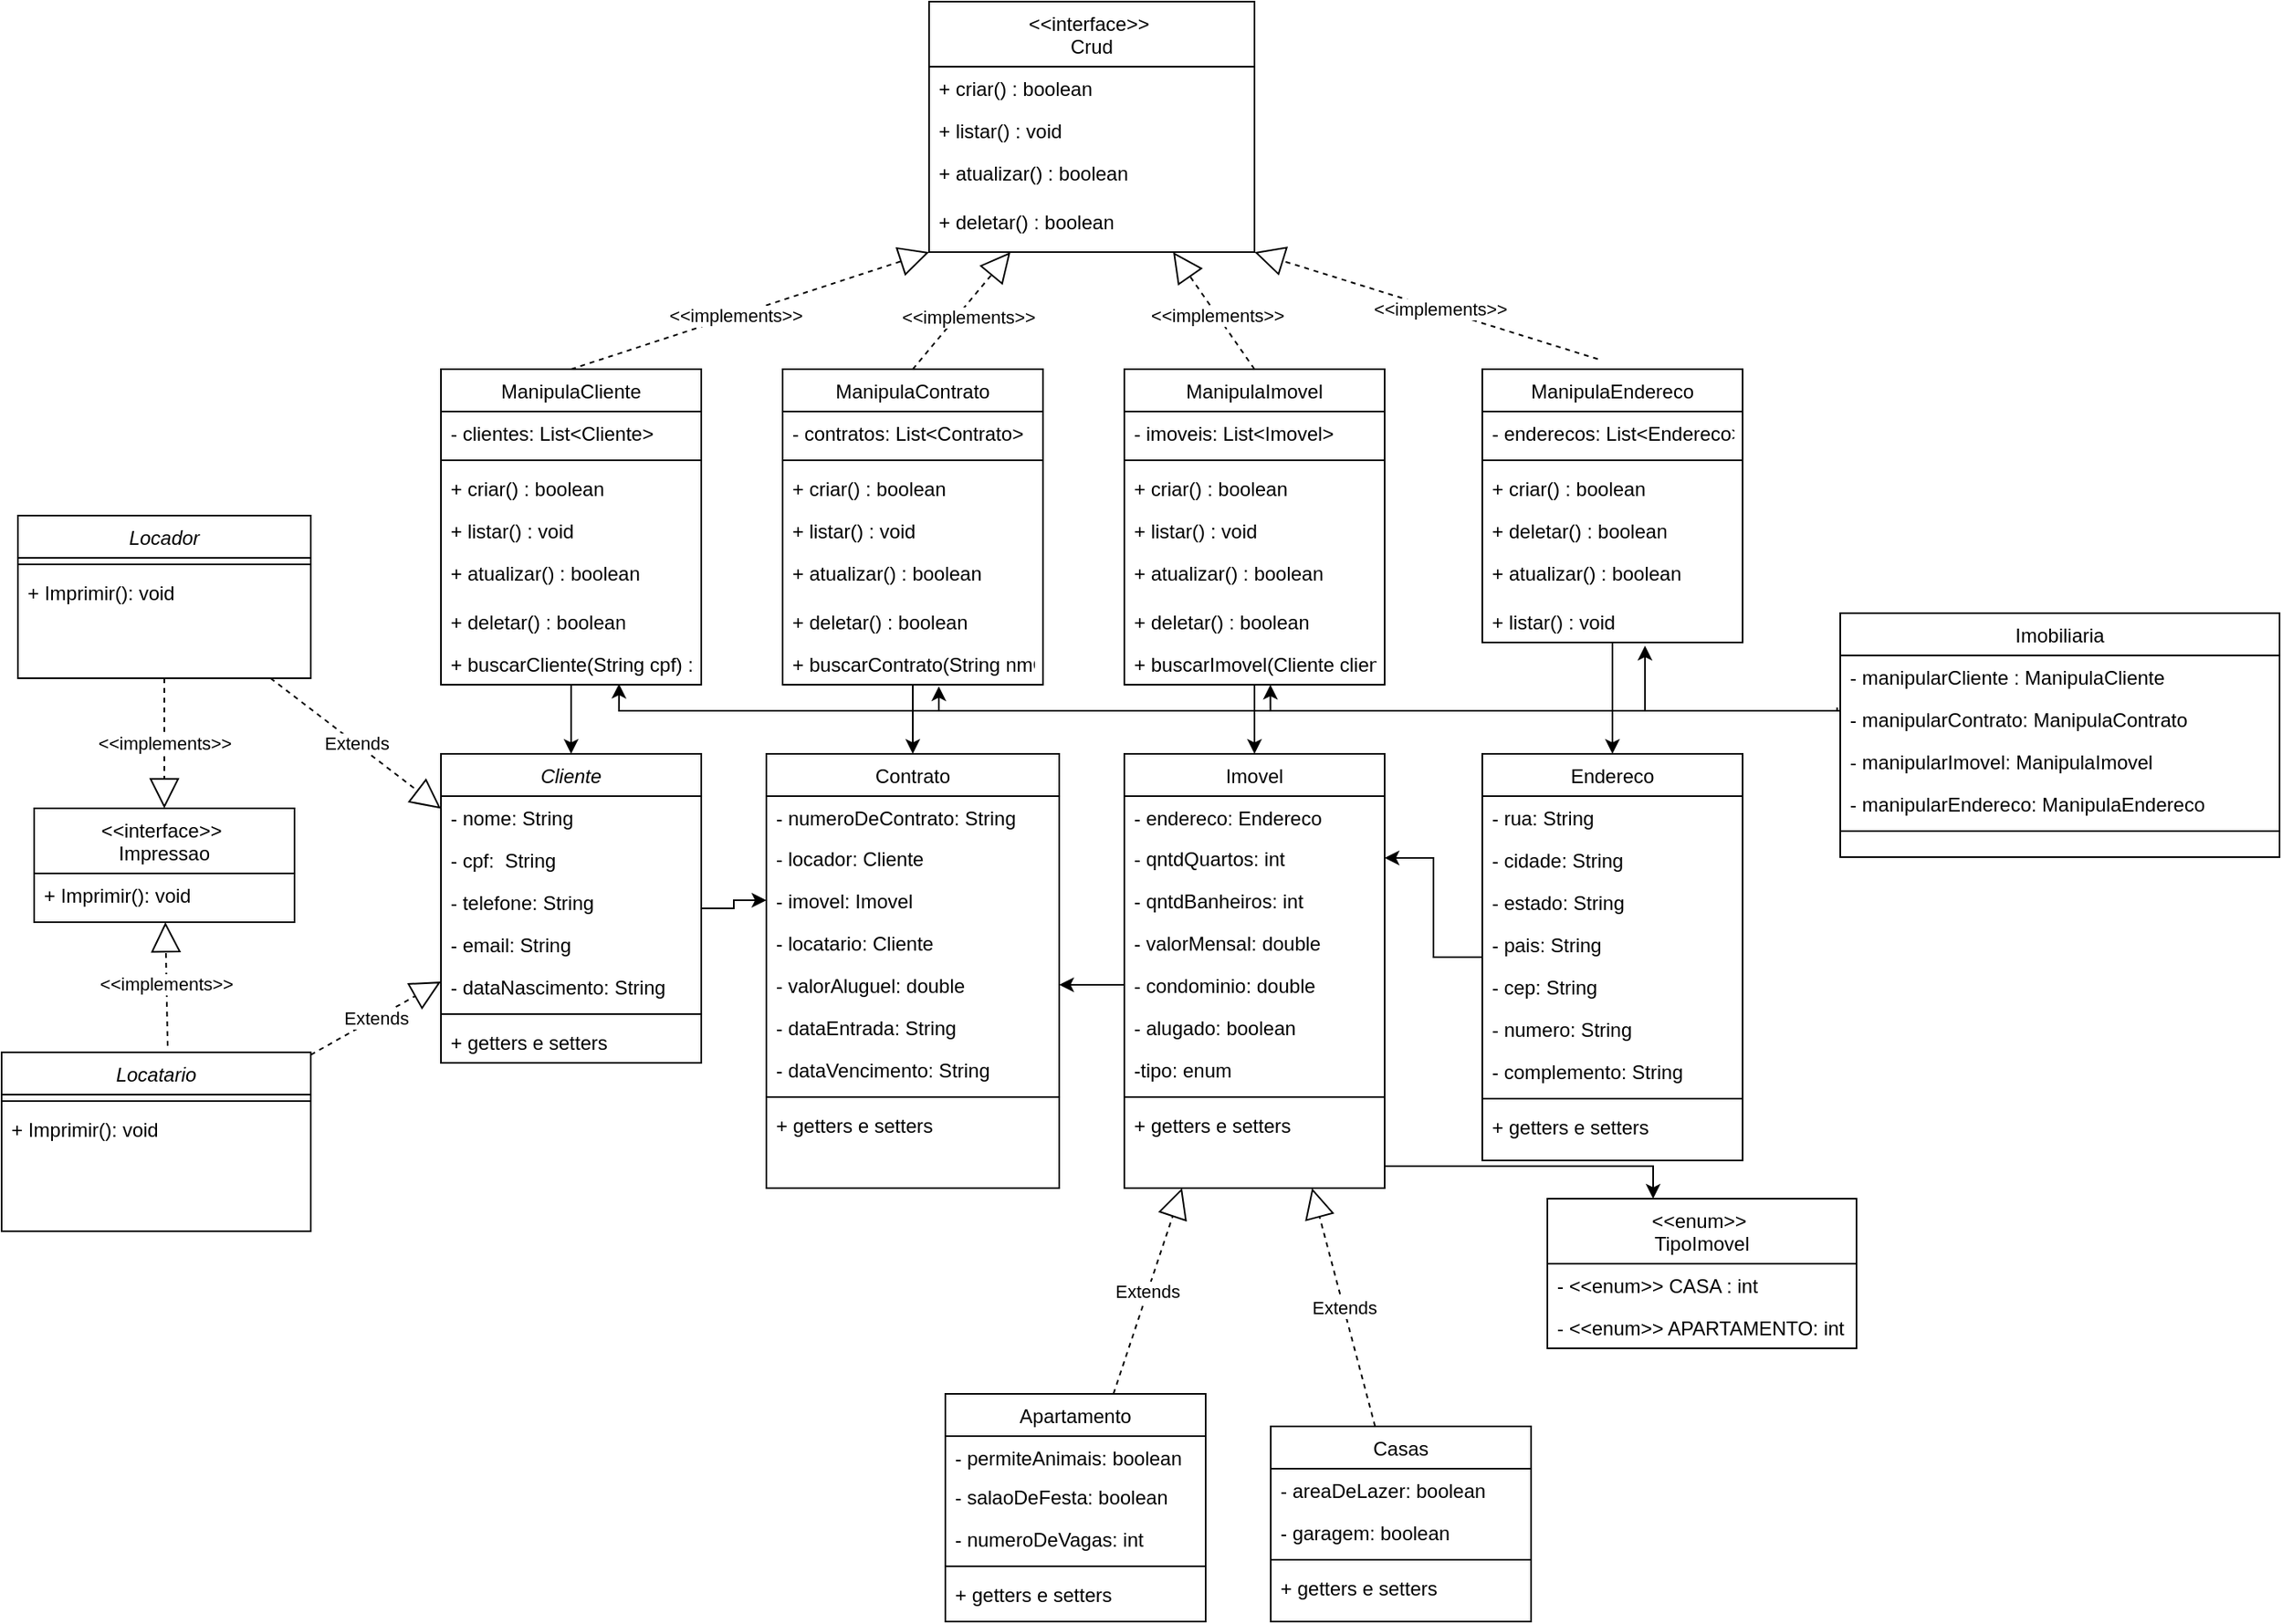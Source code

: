 <mxfile version="20.4.0" type="device"><diagram id="C5RBs43oDa-KdzZeNtuy" name="Page-1"><mxGraphModel dx="503" dy="241" grid="1" gridSize="10" guides="1" tooltips="1" connect="1" arrows="1" fold="1" page="1" pageScale="1" pageWidth="2339" pageHeight="3300" math="0" shadow="0"><root><mxCell id="WIyWlLk6GJQsqaUBKTNV-0"/><mxCell id="WIyWlLk6GJQsqaUBKTNV-1" parent="WIyWlLk6GJQsqaUBKTNV-0"/><mxCell id="Y-oiCU4uwzRqr2fl1mQg-39" style="edgeStyle=orthogonalEdgeStyle;rounded=0;orthogonalLoop=1;jettySize=auto;html=1;entryX=0;entryY=0.5;entryDx=0;entryDy=0;" edge="1" parent="WIyWlLk6GJQsqaUBKTNV-1" source="zkfFHV4jXpPFQw0GAbJ--0" target="2DvMz8uYJHtaM2HcdKib-113"><mxGeometry relative="1" as="geometry"/></mxCell><mxCell id="zkfFHV4jXpPFQw0GAbJ--0" value="Cliente" style="swimlane;fontStyle=2;align=center;verticalAlign=top;childLayout=stackLayout;horizontal=1;startSize=26;horizontalStack=0;resizeParent=1;resizeLast=0;collapsible=1;marginBottom=0;rounded=0;shadow=0;strokeWidth=1;" parent="WIyWlLk6GJQsqaUBKTNV-1" vertex="1"><mxGeometry x="760" y="656.5" width="160" height="190" as="geometry"><mxRectangle x="230" y="140" width="160" height="26" as="alternateBounds"/></mxGeometry></mxCell><mxCell id="zkfFHV4jXpPFQw0GAbJ--3" value="- nome: String" style="text;align=left;verticalAlign=top;spacingLeft=4;spacingRight=4;overflow=hidden;rotatable=0;points=[[0,0.5],[1,0.5]];portConstraint=eastwest;rounded=0;shadow=0;html=0;" parent="zkfFHV4jXpPFQw0GAbJ--0" vertex="1"><mxGeometry y="26" width="160" height="26" as="geometry"/></mxCell><mxCell id="2DvMz8uYJHtaM2HcdKib-11" value="- cpf:  String" style="text;align=left;verticalAlign=top;spacingLeft=4;spacingRight=4;overflow=hidden;rotatable=0;points=[[0,0.5],[1,0.5]];portConstraint=eastwest;rounded=0;shadow=0;html=0;" parent="zkfFHV4jXpPFQw0GAbJ--0" vertex="1"><mxGeometry y="52" width="160" height="26" as="geometry"/></mxCell><mxCell id="2DvMz8uYJHtaM2HcdKib-13" value="- telefone: String" style="text;align=left;verticalAlign=top;spacingLeft=4;spacingRight=4;overflow=hidden;rotatable=0;points=[[0,0.5],[1,0.5]];portConstraint=eastwest;rounded=0;shadow=0;html=0;" parent="zkfFHV4jXpPFQw0GAbJ--0" vertex="1"><mxGeometry y="78" width="160" height="26" as="geometry"/></mxCell><mxCell id="2DvMz8uYJHtaM2HcdKib-14" value="- email: String" style="text;align=left;verticalAlign=top;spacingLeft=4;spacingRight=4;overflow=hidden;rotatable=0;points=[[0,0.5],[1,0.5]];portConstraint=eastwest;rounded=0;shadow=0;html=0;" parent="zkfFHV4jXpPFQw0GAbJ--0" vertex="1"><mxGeometry y="104" width="160" height="26" as="geometry"/></mxCell><mxCell id="2DvMz8uYJHtaM2HcdKib-15" value="- dataNascimento: String" style="text;align=left;verticalAlign=top;spacingLeft=4;spacingRight=4;overflow=hidden;rotatable=0;points=[[0,0.5],[1,0.5]];portConstraint=eastwest;rounded=0;shadow=0;html=0;" parent="zkfFHV4jXpPFQw0GAbJ--0" vertex="1"><mxGeometry y="130" width="160" height="26" as="geometry"/></mxCell><mxCell id="zkfFHV4jXpPFQw0GAbJ--4" value="" style="line;html=1;strokeWidth=1;align=left;verticalAlign=middle;spacingTop=-1;spacingLeft=3;spacingRight=3;rotatable=0;labelPosition=right;points=[];portConstraint=eastwest;" parent="zkfFHV4jXpPFQw0GAbJ--0" vertex="1"><mxGeometry y="156" width="160" height="8" as="geometry"/></mxCell><mxCell id="Y-oiCU4uwzRqr2fl1mQg-67" value="+ getters e setters" style="text;align=left;verticalAlign=top;spacingLeft=4;spacingRight=4;overflow=hidden;rotatable=0;points=[[0,0.5],[1,0.5]];portConstraint=eastwest;" vertex="1" parent="zkfFHV4jXpPFQw0GAbJ--0"><mxGeometry y="164" width="160" height="26" as="geometry"/></mxCell><mxCell id="Y-oiCU4uwzRqr2fl1mQg-40" style="edgeStyle=orthogonalEdgeStyle;rounded=0;orthogonalLoop=1;jettySize=auto;html=1;entryX=1;entryY=0.5;entryDx=0;entryDy=0;" edge="1" parent="WIyWlLk6GJQsqaUBKTNV-1" source="zkfFHV4jXpPFQw0GAbJ--17" target="2DvMz8uYJHtaM2HcdKib-86"><mxGeometry relative="1" as="geometry"/></mxCell><mxCell id="zkfFHV4jXpPFQw0GAbJ--17" value="Endereco" style="swimlane;fontStyle=0;align=center;verticalAlign=top;childLayout=stackLayout;horizontal=1;startSize=26;horizontalStack=0;resizeParent=1;resizeLast=0;collapsible=1;marginBottom=0;rounded=0;shadow=0;strokeWidth=1;" parent="WIyWlLk6GJQsqaUBKTNV-1" vertex="1"><mxGeometry x="1400" y="656.5" width="160" height="250" as="geometry"><mxRectangle x="550" y="140" width="160" height="26" as="alternateBounds"/></mxGeometry></mxCell><mxCell id="zkfFHV4jXpPFQw0GAbJ--18" value="- rua: String" style="text;align=left;verticalAlign=top;spacingLeft=4;spacingRight=4;overflow=hidden;rotatable=0;points=[[0,0.5],[1,0.5]];portConstraint=eastwest;" parent="zkfFHV4jXpPFQw0GAbJ--17" vertex="1"><mxGeometry y="26" width="160" height="26" as="geometry"/></mxCell><mxCell id="zkfFHV4jXpPFQw0GAbJ--20" value="- cidade: String" style="text;align=left;verticalAlign=top;spacingLeft=4;spacingRight=4;overflow=hidden;rotatable=0;points=[[0,0.5],[1,0.5]];portConstraint=eastwest;rounded=0;shadow=0;html=0;" parent="zkfFHV4jXpPFQw0GAbJ--17" vertex="1"><mxGeometry y="52" width="160" height="26" as="geometry"/></mxCell><mxCell id="zkfFHV4jXpPFQw0GAbJ--21" value="- estado: String" style="text;align=left;verticalAlign=top;spacingLeft=4;spacingRight=4;overflow=hidden;rotatable=0;points=[[0,0.5],[1,0.5]];portConstraint=eastwest;rounded=0;shadow=0;html=0;" parent="zkfFHV4jXpPFQw0GAbJ--17" vertex="1"><mxGeometry y="78" width="160" height="26" as="geometry"/></mxCell><mxCell id="zkfFHV4jXpPFQw0GAbJ--22" value="- pais: String&#10;" style="text;align=left;verticalAlign=top;spacingLeft=4;spacingRight=4;overflow=hidden;rotatable=0;points=[[0,0.5],[1,0.5]];portConstraint=eastwest;rounded=0;shadow=0;html=0;" parent="zkfFHV4jXpPFQw0GAbJ--17" vertex="1"><mxGeometry y="104" width="160" height="26" as="geometry"/></mxCell><mxCell id="2DvMz8uYJHtaM2HcdKib-8" value="- cep: String&#10;" style="text;align=left;verticalAlign=top;spacingLeft=4;spacingRight=4;overflow=hidden;rotatable=0;points=[[0,0.5],[1,0.5]];portConstraint=eastwest;rounded=0;shadow=0;html=0;" parent="zkfFHV4jXpPFQw0GAbJ--17" vertex="1"><mxGeometry y="130" width="160" height="26" as="geometry"/></mxCell><mxCell id="2DvMz8uYJHtaM2HcdKib-9" value="- numero: String" style="text;align=left;verticalAlign=top;spacingLeft=4;spacingRight=4;overflow=hidden;rotatable=0;points=[[0,0.5],[1,0.5]];portConstraint=eastwest;rounded=0;shadow=0;html=0;" parent="zkfFHV4jXpPFQw0GAbJ--17" vertex="1"><mxGeometry y="156" width="160" height="26" as="geometry"/></mxCell><mxCell id="2DvMz8uYJHtaM2HcdKib-10" value="- complemento: String" style="text;align=left;verticalAlign=top;spacingLeft=4;spacingRight=4;overflow=hidden;rotatable=0;points=[[0,0.5],[1,0.5]];portConstraint=eastwest;rounded=0;shadow=0;html=0;" parent="zkfFHV4jXpPFQw0GAbJ--17" vertex="1"><mxGeometry y="182" width="160" height="26" as="geometry"/></mxCell><mxCell id="zkfFHV4jXpPFQw0GAbJ--23" value="" style="line;html=1;strokeWidth=1;align=left;verticalAlign=middle;spacingTop=-1;spacingLeft=3;spacingRight=3;rotatable=0;labelPosition=right;points=[];portConstraint=eastwest;" parent="zkfFHV4jXpPFQw0GAbJ--17" vertex="1"><mxGeometry y="208" width="160" height="8" as="geometry"/></mxCell><mxCell id="Y-oiCU4uwzRqr2fl1mQg-70" value="+ getters e setters" style="text;align=left;verticalAlign=top;spacingLeft=4;spacingRight=4;overflow=hidden;rotatable=0;points=[[0,0.5],[1,0.5]];portConstraint=eastwest;" vertex="1" parent="zkfFHV4jXpPFQw0GAbJ--17"><mxGeometry y="216" width="160" height="26" as="geometry"/></mxCell><mxCell id="2DvMz8uYJHtaM2HcdKib-17" value="Locador" style="swimlane;fontStyle=2;align=center;verticalAlign=top;childLayout=stackLayout;horizontal=1;startSize=26;horizontalStack=0;resizeParent=1;resizeLast=0;collapsible=1;marginBottom=0;rounded=0;shadow=0;strokeWidth=1;" parent="WIyWlLk6GJQsqaUBKTNV-1" vertex="1"><mxGeometry x="500" y="510" width="180" height="100" as="geometry"><mxRectangle x="230" y="140" width="160" height="26" as="alternateBounds"/></mxGeometry></mxCell><mxCell id="2DvMz8uYJHtaM2HcdKib-23" value="" style="line;html=1;strokeWidth=1;align=left;verticalAlign=middle;spacingTop=-1;spacingLeft=3;spacingRight=3;rotatable=0;labelPosition=right;points=[];portConstraint=eastwest;" parent="2DvMz8uYJHtaM2HcdKib-17" vertex="1"><mxGeometry y="26" width="180" height="8" as="geometry"/></mxCell><mxCell id="Y-oiCU4uwzRqr2fl1mQg-47" value="+ Imprimir(): void" style="text;align=left;verticalAlign=top;spacingLeft=4;spacingRight=4;overflow=hidden;rotatable=0;points=[[0,0.5],[1,0.5]];portConstraint=eastwest;" vertex="1" parent="2DvMz8uYJHtaM2HcdKib-17"><mxGeometry y="34" width="180" height="26" as="geometry"/></mxCell><mxCell id="2DvMz8uYJHtaM2HcdKib-27" value="Locatario" style="swimlane;fontStyle=2;align=center;verticalAlign=top;childLayout=stackLayout;horizontal=1;startSize=26;horizontalStack=0;resizeParent=1;resizeLast=0;collapsible=1;marginBottom=0;rounded=0;shadow=0;strokeWidth=1;" parent="WIyWlLk6GJQsqaUBKTNV-1" vertex="1"><mxGeometry x="490" y="840" width="190" height="110" as="geometry"><mxRectangle x="230" y="140" width="160" height="26" as="alternateBounds"/></mxGeometry></mxCell><mxCell id="2DvMz8uYJHtaM2HcdKib-30" value="" style="line;html=1;strokeWidth=1;align=left;verticalAlign=middle;spacingTop=-1;spacingLeft=3;spacingRight=3;rotatable=0;labelPosition=right;points=[];portConstraint=eastwest;" parent="2DvMz8uYJHtaM2HcdKib-27" vertex="1"><mxGeometry y="26" width="190" height="8" as="geometry"/></mxCell><mxCell id="Y-oiCU4uwzRqr2fl1mQg-46" value="+ Imprimir(): void" style="text;align=left;verticalAlign=top;spacingLeft=4;spacingRight=4;overflow=hidden;rotatable=0;points=[[0,0.5],[1,0.5]];portConstraint=eastwest;" vertex="1" parent="2DvMz8uYJHtaM2HcdKib-27"><mxGeometry y="34" width="190" height="26" as="geometry"/></mxCell><mxCell id="2DvMz8uYJHtaM2HcdKib-42" value="Extends" style="endArrow=block;endSize=16;endFill=0;html=1;rounded=0;dashed=1;" parent="WIyWlLk6GJQsqaUBKTNV-1" source="2DvMz8uYJHtaM2HcdKib-17" target="zkfFHV4jXpPFQw0GAbJ--0" edge="1"><mxGeometry width="160" relative="1" as="geometry"><mxPoint x="880" y="640" as="sourcePoint"/><mxPoint x="1040" y="640" as="targetPoint"/></mxGeometry></mxCell><mxCell id="2DvMz8uYJHtaM2HcdKib-44" value="Extends" style="endArrow=block;endSize=16;endFill=0;html=1;rounded=0;dashed=1;" parent="WIyWlLk6GJQsqaUBKTNV-1" source="2DvMz8uYJHtaM2HcdKib-27" target="zkfFHV4jXpPFQw0GAbJ--0" edge="1"><mxGeometry width="160" relative="1" as="geometry"><mxPoint x="920" y="688.333" as="sourcePoint"/><mxPoint x="1110" y="664.877" as="targetPoint"/></mxGeometry></mxCell><mxCell id="2DvMz8uYJHtaM2HcdKib-64" value="Apartamento" style="swimlane;fontStyle=0;align=center;verticalAlign=top;childLayout=stackLayout;horizontal=1;startSize=26;horizontalStack=0;resizeParent=1;resizeLast=0;collapsible=1;marginBottom=0;rounded=0;shadow=0;strokeWidth=1;" parent="WIyWlLk6GJQsqaUBKTNV-1" vertex="1"><mxGeometry x="1070" y="1050" width="160" height="140" as="geometry"><mxRectangle x="550" y="140" width="160" height="26" as="alternateBounds"/></mxGeometry></mxCell><mxCell id="2DvMz8uYJHtaM2HcdKib-65" value="- permiteAnimais: boolean" style="text;align=left;verticalAlign=top;spacingLeft=4;spacingRight=4;overflow=hidden;rotatable=0;points=[[0,0.5],[1,0.5]];portConstraint=eastwest;" parent="2DvMz8uYJHtaM2HcdKib-64" vertex="1"><mxGeometry y="26" width="160" height="24" as="geometry"/></mxCell><mxCell id="2DvMz8uYJHtaM2HcdKib-66" value="- salaoDeFesta: boolean" style="text;align=left;verticalAlign=top;spacingLeft=4;spacingRight=4;overflow=hidden;rotatable=0;points=[[0,0.5],[1,0.5]];portConstraint=eastwest;rounded=0;shadow=0;html=0;" parent="2DvMz8uYJHtaM2HcdKib-64" vertex="1"><mxGeometry y="50" width="160" height="26" as="geometry"/></mxCell><mxCell id="2DvMz8uYJHtaM2HcdKib-67" value="- numeroDeVagas: int" style="text;align=left;verticalAlign=top;spacingLeft=4;spacingRight=4;overflow=hidden;rotatable=0;points=[[0,0.5],[1,0.5]];portConstraint=eastwest;rounded=0;shadow=0;html=0;" parent="2DvMz8uYJHtaM2HcdKib-64" vertex="1"><mxGeometry y="76" width="160" height="26" as="geometry"/></mxCell><mxCell id="2DvMz8uYJHtaM2HcdKib-72" value="" style="line;html=1;strokeWidth=1;align=left;verticalAlign=middle;spacingTop=-1;spacingLeft=3;spacingRight=3;rotatable=0;labelPosition=right;points=[];portConstraint=eastwest;" parent="2DvMz8uYJHtaM2HcdKib-64" vertex="1"><mxGeometry y="102" width="160" height="8" as="geometry"/></mxCell><mxCell id="Y-oiCU4uwzRqr2fl1mQg-71" value="+ getters e setters" style="text;align=left;verticalAlign=top;spacingLeft=4;spacingRight=4;overflow=hidden;rotatable=0;points=[[0,0.5],[1,0.5]];portConstraint=eastwest;" vertex="1" parent="2DvMz8uYJHtaM2HcdKib-64"><mxGeometry y="110" width="160" height="26" as="geometry"/></mxCell><mxCell id="2DvMz8uYJHtaM2HcdKib-77" value="Casas" style="swimlane;fontStyle=0;align=center;verticalAlign=top;childLayout=stackLayout;horizontal=1;startSize=26;horizontalStack=0;resizeParent=1;resizeLast=0;collapsible=1;marginBottom=0;rounded=0;shadow=0;strokeWidth=1;" parent="WIyWlLk6GJQsqaUBKTNV-1" vertex="1"><mxGeometry x="1270" y="1070" width="160" height="120" as="geometry"><mxRectangle x="550" y="140" width="160" height="26" as="alternateBounds"/></mxGeometry></mxCell><mxCell id="2DvMz8uYJHtaM2HcdKib-79" value="- areaDeLazer: boolean" style="text;align=left;verticalAlign=top;spacingLeft=4;spacingRight=4;overflow=hidden;rotatable=0;points=[[0,0.5],[1,0.5]];portConstraint=eastwest;rounded=0;shadow=0;html=0;" parent="2DvMz8uYJHtaM2HcdKib-77" vertex="1"><mxGeometry y="26" width="160" height="26" as="geometry"/></mxCell><mxCell id="2DvMz8uYJHtaM2HcdKib-80" value="- garagem: boolean" style="text;align=left;verticalAlign=top;spacingLeft=4;spacingRight=4;overflow=hidden;rotatable=0;points=[[0,0.5],[1,0.5]];portConstraint=eastwest;rounded=0;shadow=0;html=0;" parent="2DvMz8uYJHtaM2HcdKib-77" vertex="1"><mxGeometry y="52" width="160" height="26" as="geometry"/></mxCell><mxCell id="2DvMz8uYJHtaM2HcdKib-81" value="" style="line;html=1;strokeWidth=1;align=left;verticalAlign=middle;spacingTop=-1;spacingLeft=3;spacingRight=3;rotatable=0;labelPosition=right;points=[];portConstraint=eastwest;" parent="2DvMz8uYJHtaM2HcdKib-77" vertex="1"><mxGeometry y="78" width="160" height="8" as="geometry"/></mxCell><mxCell id="Y-oiCU4uwzRqr2fl1mQg-72" value="+ getters e setters" style="text;align=left;verticalAlign=top;spacingLeft=4;spacingRight=4;overflow=hidden;rotatable=0;points=[[0,0.5],[1,0.5]];portConstraint=eastwest;" vertex="1" parent="2DvMz8uYJHtaM2HcdKib-77"><mxGeometry y="86" width="160" height="26" as="geometry"/></mxCell><mxCell id="Y-oiCU4uwzRqr2fl1mQg-41" style="edgeStyle=orthogonalEdgeStyle;rounded=0;orthogonalLoop=1;jettySize=auto;html=1;" edge="1" parent="WIyWlLk6GJQsqaUBKTNV-1" source="2DvMz8uYJHtaM2HcdKib-85" target="Y-oiCU4uwzRqr2fl1mQg-25"><mxGeometry relative="1" as="geometry"><Array as="points"><mxPoint x="1505" y="910"/></Array></mxGeometry></mxCell><mxCell id="2DvMz8uYJHtaM2HcdKib-85" value="Imovel" style="swimlane;fontStyle=0;align=center;verticalAlign=top;childLayout=stackLayout;horizontal=1;startSize=26;horizontalStack=0;resizeParent=1;resizeLast=0;collapsible=1;marginBottom=0;rounded=0;shadow=0;strokeWidth=1;" parent="WIyWlLk6GJQsqaUBKTNV-1" vertex="1"><mxGeometry x="1180" y="656.5" width="160" height="267" as="geometry"><mxRectangle x="550" y="140" width="160" height="26" as="alternateBounds"/></mxGeometry></mxCell><mxCell id="2DvMz8uYJHtaM2HcdKib-100" value="- endereco: Endereco" style="text;align=left;verticalAlign=top;spacingLeft=4;spacingRight=4;overflow=hidden;rotatable=0;points=[[0,0.5],[1,0.5]];portConstraint=eastwest;rounded=0;shadow=0;html=0;" parent="2DvMz8uYJHtaM2HcdKib-85" vertex="1"><mxGeometry y="26" width="160" height="25" as="geometry"/></mxCell><mxCell id="2DvMz8uYJHtaM2HcdKib-86" value="- qntdQuartos: int" style="text;align=left;verticalAlign=top;spacingLeft=4;spacingRight=4;overflow=hidden;rotatable=0;points=[[0,0.5],[1,0.5]];portConstraint=eastwest;rounded=0;shadow=0;html=0;" parent="2DvMz8uYJHtaM2HcdKib-85" vertex="1"><mxGeometry y="51" width="160" height="26" as="geometry"/></mxCell><mxCell id="2DvMz8uYJHtaM2HcdKib-87" value="- qntdBanheiros: int" style="text;align=left;verticalAlign=top;spacingLeft=4;spacingRight=4;overflow=hidden;rotatable=0;points=[[0,0.5],[1,0.5]];portConstraint=eastwest;rounded=0;shadow=0;html=0;" parent="2DvMz8uYJHtaM2HcdKib-85" vertex="1"><mxGeometry y="77" width="160" height="26" as="geometry"/></mxCell><mxCell id="2DvMz8uYJHtaM2HcdKib-93" value="- valorMensal: double" style="text;align=left;verticalAlign=top;spacingLeft=4;spacingRight=4;overflow=hidden;rotatable=0;points=[[0,0.5],[1,0.5]];portConstraint=eastwest;rounded=0;shadow=0;html=0;" parent="2DvMz8uYJHtaM2HcdKib-85" vertex="1"><mxGeometry y="103" width="160" height="26" as="geometry"/></mxCell><mxCell id="2DvMz8uYJHtaM2HcdKib-97" value="- condominio: double" style="text;align=left;verticalAlign=top;spacingLeft=4;spacingRight=4;overflow=hidden;rotatable=0;points=[[0,0.5],[1,0.5]];portConstraint=eastwest;rounded=0;shadow=0;html=0;" parent="2DvMz8uYJHtaM2HcdKib-85" vertex="1"><mxGeometry y="129" width="160" height="26" as="geometry"/></mxCell><mxCell id="2DvMz8uYJHtaM2HcdKib-98" value="- alugado: boolean" style="text;align=left;verticalAlign=top;spacingLeft=4;spacingRight=4;overflow=hidden;rotatable=0;points=[[0,0.5],[1,0.5]];portConstraint=eastwest;rounded=0;shadow=0;html=0;" parent="2DvMz8uYJHtaM2HcdKib-85" vertex="1"><mxGeometry y="155" width="160" height="26" as="geometry"/></mxCell><mxCell id="Y-oiCU4uwzRqr2fl1mQg-32" value="-tipo: enum&#10;" style="text;align=left;verticalAlign=top;spacingLeft=4;spacingRight=4;overflow=hidden;rotatable=0;points=[[0,0.5],[1,0.5]];portConstraint=eastwest;rounded=0;shadow=0;html=0;" vertex="1" parent="2DvMz8uYJHtaM2HcdKib-85"><mxGeometry y="181" width="160" height="26" as="geometry"/></mxCell><mxCell id="2DvMz8uYJHtaM2HcdKib-88" value="" style="line;html=1;strokeWidth=1;align=left;verticalAlign=middle;spacingTop=-1;spacingLeft=3;spacingRight=3;rotatable=0;labelPosition=right;points=[];portConstraint=eastwest;" parent="2DvMz8uYJHtaM2HcdKib-85" vertex="1"><mxGeometry y="207" width="160" height="8" as="geometry"/></mxCell><mxCell id="Y-oiCU4uwzRqr2fl1mQg-69" value="+ getters e setters" style="text;align=left;verticalAlign=top;spacingLeft=4;spacingRight=4;overflow=hidden;rotatable=0;points=[[0,0.5],[1,0.5]];portConstraint=eastwest;" vertex="1" parent="2DvMz8uYJHtaM2HcdKib-85"><mxGeometry y="215" width="160" height="26" as="geometry"/></mxCell><mxCell id="2DvMz8uYJHtaM2HcdKib-95" value="Extends" style="endArrow=block;endSize=16;endFill=0;html=1;rounded=0;dashed=1;" parent="WIyWlLk6GJQsqaUBKTNV-1" source="2DvMz8uYJHtaM2HcdKib-64" target="2DvMz8uYJHtaM2HcdKib-85" edge="1"><mxGeometry width="160" relative="1" as="geometry"><mxPoint x="1300" y="969.996" as="sourcePoint"/><mxPoint x="1470" y="912.593" as="targetPoint"/></mxGeometry></mxCell><mxCell id="2DvMz8uYJHtaM2HcdKib-96" value="Extends" style="endArrow=block;endSize=16;endFill=0;html=1;rounded=0;dashed=1;" parent="WIyWlLk6GJQsqaUBKTNV-1" source="2DvMz8uYJHtaM2HcdKib-77" target="2DvMz8uYJHtaM2HcdKib-85" edge="1"><mxGeometry width="160" relative="1" as="geometry"><mxPoint x="1490" y="1015.263" as="sourcePoint"/><mxPoint x="1270" y="919.737" as="targetPoint"/></mxGeometry></mxCell><mxCell id="2DvMz8uYJHtaM2HcdKib-103" value="Contrato" style="swimlane;fontStyle=0;align=center;verticalAlign=top;childLayout=stackLayout;horizontal=1;startSize=26;horizontalStack=0;resizeParent=1;resizeLast=0;collapsible=1;marginBottom=0;rounded=0;shadow=0;strokeWidth=1;" parent="WIyWlLk6GJQsqaUBKTNV-1" vertex="1"><mxGeometry x="960" y="656.5" width="180" height="267" as="geometry"><mxRectangle x="550" y="140" width="160" height="26" as="alternateBounds"/></mxGeometry></mxCell><mxCell id="2DvMz8uYJHtaM2HcdKib-104" value="- numeroDeContrato: String" style="text;align=left;verticalAlign=top;spacingLeft=4;spacingRight=4;overflow=hidden;rotatable=0;points=[[0,0.5],[1,0.5]];portConstraint=eastwest;rounded=0;shadow=0;html=0;" parent="2DvMz8uYJHtaM2HcdKib-103" vertex="1"><mxGeometry y="26" width="180" height="25" as="geometry"/></mxCell><mxCell id="2DvMz8uYJHtaM2HcdKib-105" value="- locador: Cliente" style="text;align=left;verticalAlign=top;spacingLeft=4;spacingRight=4;overflow=hidden;rotatable=0;points=[[0,0.5],[1,0.5]];portConstraint=eastwest;rounded=0;shadow=0;html=0;" parent="2DvMz8uYJHtaM2HcdKib-103" vertex="1"><mxGeometry y="51" width="180" height="26" as="geometry"/></mxCell><mxCell id="2DvMz8uYJHtaM2HcdKib-113" value="- imovel: Imovel" style="text;align=left;verticalAlign=top;spacingLeft=4;spacingRight=4;overflow=hidden;rotatable=0;points=[[0,0.5],[1,0.5]];portConstraint=eastwest;rounded=0;shadow=0;html=0;" parent="2DvMz8uYJHtaM2HcdKib-103" vertex="1"><mxGeometry y="77" width="180" height="26" as="geometry"/></mxCell><mxCell id="2DvMz8uYJHtaM2HcdKib-106" value="- locatario: Cliente" style="text;align=left;verticalAlign=top;spacingLeft=4;spacingRight=4;overflow=hidden;rotatable=0;points=[[0,0.5],[1,0.5]];portConstraint=eastwest;rounded=0;shadow=0;html=0;" parent="2DvMz8uYJHtaM2HcdKib-103" vertex="1"><mxGeometry y="103" width="180" height="26" as="geometry"/></mxCell><mxCell id="2DvMz8uYJHtaM2HcdKib-155" value="- valorAluguel: double" style="text;align=left;verticalAlign=top;spacingLeft=4;spacingRight=4;overflow=hidden;rotatable=0;points=[[0,0.5],[1,0.5]];portConstraint=eastwest;rounded=0;shadow=0;html=0;" parent="2DvMz8uYJHtaM2HcdKib-103" vertex="1"><mxGeometry y="129" width="180" height="26" as="geometry"/></mxCell><mxCell id="2DvMz8uYJHtaM2HcdKib-108" value="- dataEntrada: String" style="text;align=left;verticalAlign=top;spacingLeft=4;spacingRight=4;overflow=hidden;rotatable=0;points=[[0,0.5],[1,0.5]];portConstraint=eastwest;rounded=0;shadow=0;html=0;" parent="2DvMz8uYJHtaM2HcdKib-103" vertex="1"><mxGeometry y="155" width="180" height="26" as="geometry"/></mxCell><mxCell id="2DvMz8uYJHtaM2HcdKib-109" value="- dataVencimento: String" style="text;align=left;verticalAlign=top;spacingLeft=4;spacingRight=4;overflow=hidden;rotatable=0;points=[[0,0.5],[1,0.5]];portConstraint=eastwest;rounded=0;shadow=0;html=0;" parent="2DvMz8uYJHtaM2HcdKib-103" vertex="1"><mxGeometry y="181" width="180" height="26" as="geometry"/></mxCell><mxCell id="2DvMz8uYJHtaM2HcdKib-110" value="" style="line;html=1;strokeWidth=1;align=left;verticalAlign=middle;spacingTop=-1;spacingLeft=3;spacingRight=3;rotatable=0;labelPosition=right;points=[];portConstraint=eastwest;" parent="2DvMz8uYJHtaM2HcdKib-103" vertex="1"><mxGeometry y="207" width="180" height="8" as="geometry"/></mxCell><mxCell id="Y-oiCU4uwzRqr2fl1mQg-68" value="+ getters e setters" style="text;align=left;verticalAlign=top;spacingLeft=4;spacingRight=4;overflow=hidden;rotatable=0;points=[[0,0.5],[1,0.5]];portConstraint=eastwest;" vertex="1" parent="2DvMz8uYJHtaM2HcdKib-103"><mxGeometry y="215" width="180" height="26" as="geometry"/></mxCell><mxCell id="2DvMz8uYJHtaM2HcdKib-131" value="&lt;&lt;interface&gt;&gt; &#10;Impressao" style="swimlane;fontStyle=0;align=center;verticalAlign=top;childLayout=stackLayout;horizontal=1;startSize=40;horizontalStack=0;resizeParent=1;resizeLast=0;collapsible=1;marginBottom=0;rounded=0;shadow=0;strokeWidth=1;" parent="WIyWlLk6GJQsqaUBKTNV-1" vertex="1"><mxGeometry x="510" y="690" width="160" height="70" as="geometry"><mxRectangle x="550" y="140" width="160" height="26" as="alternateBounds"/></mxGeometry></mxCell><mxCell id="2DvMz8uYJHtaM2HcdKib-135" value="+ Imprimir(): void" style="text;align=left;verticalAlign=top;spacingLeft=4;spacingRight=4;overflow=hidden;rotatable=0;points=[[0,0.5],[1,0.5]];portConstraint=eastwest;" parent="2DvMz8uYJHtaM2HcdKib-131" vertex="1"><mxGeometry y="40" width="160" height="26" as="geometry"/></mxCell><mxCell id="2DvMz8uYJHtaM2HcdKib-137" value="&amp;lt;&amp;lt;implements&amp;gt;&amp;gt;" style="endArrow=block;endSize=16;endFill=0;html=1;rounded=0;dashed=1;exitX=0.537;exitY=-0.036;exitDx=0;exitDy=0;exitPerimeter=0;" parent="WIyWlLk6GJQsqaUBKTNV-1" source="2DvMz8uYJHtaM2HcdKib-27" target="2DvMz8uYJHtaM2HcdKib-131" edge="1"><mxGeometry width="160" relative="1" as="geometry"><mxPoint x="420" y="830" as="sourcePoint"/><mxPoint x="480" y="670" as="targetPoint"/></mxGeometry></mxCell><mxCell id="2DvMz8uYJHtaM2HcdKib-138" value="&amp;lt;&amp;lt;implements&amp;gt;&amp;gt;" style="endArrow=block;endSize=16;endFill=0;html=1;rounded=0;dashed=1;entryX=0.5;entryY=0;entryDx=0;entryDy=0;exitX=0.5;exitY=1;exitDx=0;exitDy=0;" parent="WIyWlLk6GJQsqaUBKTNV-1" source="2DvMz8uYJHtaM2HcdKib-17" target="2DvMz8uYJHtaM2HcdKib-131" edge="1"><mxGeometry width="160" relative="1" as="geometry"><mxPoint x="580" y="640" as="sourcePoint"/><mxPoint x="890.139" y="570" as="targetPoint"/></mxGeometry></mxCell><mxCell id="2DvMz8uYJHtaM2HcdKib-141" value="&lt;&lt;interface&gt;&gt; &#10;Crud" style="swimlane;fontStyle=0;align=center;verticalAlign=top;childLayout=stackLayout;horizontal=1;startSize=40;horizontalStack=0;resizeParent=1;resizeLast=0;collapsible=1;marginBottom=0;rounded=0;shadow=0;strokeWidth=1;" parent="WIyWlLk6GJQsqaUBKTNV-1" vertex="1"><mxGeometry x="1060" y="194" width="200" height="154" as="geometry"><mxRectangle x="550" y="140" width="160" height="26" as="alternateBounds"/></mxGeometry></mxCell><mxCell id="2DvMz8uYJHtaM2HcdKib-142" value="+ criar() : boolean" style="text;align=left;verticalAlign=top;spacingLeft=4;spacingRight=4;overflow=hidden;rotatable=0;points=[[0,0.5],[1,0.5]];portConstraint=eastwest;" parent="2DvMz8uYJHtaM2HcdKib-141" vertex="1"><mxGeometry y="40" width="200" height="26" as="geometry"/></mxCell><mxCell id="Y-oiCU4uwzRqr2fl1mQg-22" value="+ listar() : void" style="text;align=left;verticalAlign=top;spacingLeft=4;spacingRight=4;overflow=hidden;rotatable=0;points=[[0,0.5],[1,0.5]];portConstraint=eastwest;" vertex="1" parent="2DvMz8uYJHtaM2HcdKib-141"><mxGeometry y="66" width="200" height="26" as="geometry"/></mxCell><mxCell id="Y-oiCU4uwzRqr2fl1mQg-23" value="+ atualizar() : boolean" style="text;align=left;verticalAlign=top;spacingLeft=4;spacingRight=4;overflow=hidden;rotatable=0;points=[[0,0.5],[1,0.5]];portConstraint=eastwest;" vertex="1" parent="2DvMz8uYJHtaM2HcdKib-141"><mxGeometry y="92" width="200" height="30" as="geometry"/></mxCell><mxCell id="Y-oiCU4uwzRqr2fl1mQg-24" value="+ deletar() : boolean" style="text;align=left;verticalAlign=top;spacingLeft=4;spacingRight=4;overflow=hidden;rotatable=0;points=[[0,0.5],[1,0.5]];portConstraint=eastwest;" vertex="1" parent="2DvMz8uYJHtaM2HcdKib-141"><mxGeometry y="122" width="200" height="26" as="geometry"/></mxCell><mxCell id="2DvMz8uYJHtaM2HcdKib-143" value="Imobiliaria" style="swimlane;fontStyle=0;align=center;verticalAlign=top;childLayout=stackLayout;horizontal=1;startSize=26;horizontalStack=0;resizeParent=1;resizeLast=0;collapsible=1;marginBottom=0;rounded=0;shadow=0;strokeWidth=1;" parent="WIyWlLk6GJQsqaUBKTNV-1" vertex="1"><mxGeometry x="1620" y="570" width="270" height="150" as="geometry"><mxRectangle x="550" y="140" width="160" height="26" as="alternateBounds"/></mxGeometry></mxCell><mxCell id="Y-oiCU4uwzRqr2fl1mQg-74" value="- manipularCliente : ManipulaCliente" style="text;align=left;verticalAlign=top;spacingLeft=4;spacingRight=4;overflow=hidden;rotatable=0;points=[[0,0.5],[1,0.5]];portConstraint=eastwest;rounded=0;shadow=0;html=0;" vertex="1" parent="2DvMz8uYJHtaM2HcdKib-143"><mxGeometry y="26" width="270" height="26" as="geometry"/></mxCell><mxCell id="Y-oiCU4uwzRqr2fl1mQg-75" value="- manipularContrato: ManipulaContrato" style="text;align=left;verticalAlign=top;spacingLeft=4;spacingRight=4;overflow=hidden;rotatable=0;points=[[0,0.5],[1,0.5]];portConstraint=eastwest;rounded=0;shadow=0;html=0;" vertex="1" parent="2DvMz8uYJHtaM2HcdKib-143"><mxGeometry y="52" width="270" height="26" as="geometry"/></mxCell><mxCell id="Y-oiCU4uwzRqr2fl1mQg-76" value="- manipularImovel: ManipulaImovel" style="text;align=left;verticalAlign=top;spacingLeft=4;spacingRight=4;overflow=hidden;rotatable=0;points=[[0,0.5],[1,0.5]];portConstraint=eastwest;rounded=0;shadow=0;html=0;" vertex="1" parent="2DvMz8uYJHtaM2HcdKib-143"><mxGeometry y="78" width="270" height="26" as="geometry"/></mxCell><mxCell id="Y-oiCU4uwzRqr2fl1mQg-77" value="- manipularEndereco: ManipulaEndereco" style="text;align=left;verticalAlign=top;spacingLeft=4;spacingRight=4;overflow=hidden;rotatable=0;points=[[0,0.5],[1,0.5]];portConstraint=eastwest;rounded=0;shadow=0;html=0;" vertex="1" parent="2DvMz8uYJHtaM2HcdKib-143"><mxGeometry y="104" width="270" height="26" as="geometry"/></mxCell><mxCell id="2DvMz8uYJHtaM2HcdKib-146" value="" style="line;html=1;strokeWidth=1;align=left;verticalAlign=middle;spacingTop=-1;spacingLeft=3;spacingRight=3;rotatable=0;labelPosition=right;points=[];portConstraint=eastwest;" parent="2DvMz8uYJHtaM2HcdKib-143" vertex="1"><mxGeometry y="130" width="270" height="8" as="geometry"/></mxCell><mxCell id="2DvMz8uYJHtaM2HcdKib-151" value="&amp;lt;&amp;lt;implements&amp;gt;&amp;gt;" style="endArrow=block;endSize=16;endFill=0;html=1;rounded=0;dashed=1;exitX=0.5;exitY=0;exitDx=0;exitDy=0;entryX=0;entryY=1;entryDx=0;entryDy=0;" parent="WIyWlLk6GJQsqaUBKTNV-1" source="Y-oiCU4uwzRqr2fl1mQg-13" target="2DvMz8uYJHtaM2HcdKib-141" edge="1"><mxGeometry x="-0.078" width="160" relative="1" as="geometry"><mxPoint x="830" y="320" as="sourcePoint"/><mxPoint x="750" y="249.5" as="targetPoint"/><Array as="points"/><mxPoint as="offset"/></mxGeometry></mxCell><mxCell id="Y-oiCU4uwzRqr2fl1mQg-45" style="edgeStyle=orthogonalEdgeStyle;rounded=0;orthogonalLoop=1;jettySize=auto;html=1;entryX=0.5;entryY=0;entryDx=0;entryDy=0;" edge="1" parent="WIyWlLk6GJQsqaUBKTNV-1" source="Y-oiCU4uwzRqr2fl1mQg-0" target="zkfFHV4jXpPFQw0GAbJ--17"><mxGeometry relative="1" as="geometry"/></mxCell><mxCell id="Y-oiCU4uwzRqr2fl1mQg-0" value="ManipulaEndereco" style="swimlane;fontStyle=0;align=center;verticalAlign=top;childLayout=stackLayout;horizontal=1;startSize=26;horizontalStack=0;resizeParent=1;resizeLast=0;collapsible=1;marginBottom=0;rounded=0;shadow=0;strokeWidth=1;" vertex="1" parent="WIyWlLk6GJQsqaUBKTNV-1"><mxGeometry x="1400" y="420" width="160" height="168" as="geometry"><mxRectangle x="550" y="140" width="160" height="26" as="alternateBounds"/></mxGeometry></mxCell><mxCell id="Y-oiCU4uwzRqr2fl1mQg-12" value="- enderecos: List&lt;Endereco&gt;" style="text;align=left;verticalAlign=top;spacingLeft=4;spacingRight=4;overflow=hidden;rotatable=0;points=[[0,0.5],[1,0.5]];portConstraint=eastwest;rounded=0;shadow=0;html=0;" vertex="1" parent="Y-oiCU4uwzRqr2fl1mQg-0"><mxGeometry y="26" width="160" height="26" as="geometry"/></mxCell><mxCell id="Y-oiCU4uwzRqr2fl1mQg-8" value="" style="line;html=1;strokeWidth=1;align=left;verticalAlign=middle;spacingTop=-1;spacingLeft=3;spacingRight=3;rotatable=0;labelPosition=right;points=[];portConstraint=eastwest;" vertex="1" parent="Y-oiCU4uwzRqr2fl1mQg-0"><mxGeometry y="52" width="160" height="8" as="geometry"/></mxCell><mxCell id="Y-oiCU4uwzRqr2fl1mQg-63" value="+ criar() : boolean" style="text;align=left;verticalAlign=top;spacingLeft=4;spacingRight=4;overflow=hidden;rotatable=0;points=[[0,0.5],[1,0.5]];portConstraint=eastwest;" vertex="1" parent="Y-oiCU4uwzRqr2fl1mQg-0"><mxGeometry y="60" width="160" height="26" as="geometry"/></mxCell><mxCell id="Y-oiCU4uwzRqr2fl1mQg-66" value="+ deletar() : boolean" style="text;align=left;verticalAlign=top;spacingLeft=4;spacingRight=4;overflow=hidden;rotatable=0;points=[[0,0.5],[1,0.5]];portConstraint=eastwest;" vertex="1" parent="Y-oiCU4uwzRqr2fl1mQg-0"><mxGeometry y="86" width="160" height="26" as="geometry"/></mxCell><mxCell id="Y-oiCU4uwzRqr2fl1mQg-65" value="+ atualizar() : boolean" style="text;align=left;verticalAlign=top;spacingLeft=4;spacingRight=4;overflow=hidden;rotatable=0;points=[[0,0.5],[1,0.5]];portConstraint=eastwest;" vertex="1" parent="Y-oiCU4uwzRqr2fl1mQg-0"><mxGeometry y="112" width="160" height="30" as="geometry"/></mxCell><mxCell id="Y-oiCU4uwzRqr2fl1mQg-64" value="+ listar() : void" style="text;align=left;verticalAlign=top;spacingLeft=4;spacingRight=4;overflow=hidden;rotatable=0;points=[[0,0.5],[1,0.5]];portConstraint=eastwest;" vertex="1" parent="Y-oiCU4uwzRqr2fl1mQg-0"><mxGeometry y="142" width="160" height="26" as="geometry"/></mxCell><mxCell id="Y-oiCU4uwzRqr2fl1mQg-42" style="edgeStyle=orthogonalEdgeStyle;rounded=0;orthogonalLoop=1;jettySize=auto;html=1;entryX=0.5;entryY=0;entryDx=0;entryDy=0;" edge="1" parent="WIyWlLk6GJQsqaUBKTNV-1" source="Y-oiCU4uwzRqr2fl1mQg-13" target="zkfFHV4jXpPFQw0GAbJ--0"><mxGeometry relative="1" as="geometry"/></mxCell><mxCell id="Y-oiCU4uwzRqr2fl1mQg-13" value="ManipulaCliente" style="swimlane;fontStyle=0;align=center;verticalAlign=top;childLayout=stackLayout;horizontal=1;startSize=26;horizontalStack=0;resizeParent=1;resizeLast=0;collapsible=1;marginBottom=0;rounded=0;shadow=0;strokeWidth=1;" vertex="1" parent="WIyWlLk6GJQsqaUBKTNV-1"><mxGeometry x="760" y="420" width="160" height="194" as="geometry"><mxRectangle x="550" y="140" width="160" height="26" as="alternateBounds"/></mxGeometry></mxCell><mxCell id="Y-oiCU4uwzRqr2fl1mQg-14" value="- clientes: List&lt;Cliente&gt;" style="text;align=left;verticalAlign=top;spacingLeft=4;spacingRight=4;overflow=hidden;rotatable=0;points=[[0,0.5],[1,0.5]];portConstraint=eastwest;rounded=0;shadow=0;html=0;" vertex="1" parent="Y-oiCU4uwzRqr2fl1mQg-13"><mxGeometry y="26" width="160" height="26" as="geometry"/></mxCell><mxCell id="Y-oiCU4uwzRqr2fl1mQg-15" value="" style="line;html=1;strokeWidth=1;align=left;verticalAlign=middle;spacingTop=-1;spacingLeft=3;spacingRight=3;rotatable=0;labelPosition=right;points=[];portConstraint=eastwest;" vertex="1" parent="Y-oiCU4uwzRqr2fl1mQg-13"><mxGeometry y="52" width="160" height="8" as="geometry"/></mxCell><mxCell id="Y-oiCU4uwzRqr2fl1mQg-51" value="+ criar() : boolean" style="text;align=left;verticalAlign=top;spacingLeft=4;spacingRight=4;overflow=hidden;rotatable=0;points=[[0,0.5],[1,0.5]];portConstraint=eastwest;" vertex="1" parent="Y-oiCU4uwzRqr2fl1mQg-13"><mxGeometry y="60" width="160" height="26" as="geometry"/></mxCell><mxCell id="Y-oiCU4uwzRqr2fl1mQg-52" value="+ listar() : void" style="text;align=left;verticalAlign=top;spacingLeft=4;spacingRight=4;overflow=hidden;rotatable=0;points=[[0,0.5],[1,0.5]];portConstraint=eastwest;" vertex="1" parent="Y-oiCU4uwzRqr2fl1mQg-13"><mxGeometry y="86" width="160" height="26" as="geometry"/></mxCell><mxCell id="Y-oiCU4uwzRqr2fl1mQg-53" value="+ atualizar() : boolean" style="text;align=left;verticalAlign=top;spacingLeft=4;spacingRight=4;overflow=hidden;rotatable=0;points=[[0,0.5],[1,0.5]];portConstraint=eastwest;" vertex="1" parent="Y-oiCU4uwzRqr2fl1mQg-13"><mxGeometry y="112" width="160" height="30" as="geometry"/></mxCell><mxCell id="Y-oiCU4uwzRqr2fl1mQg-54" value="+ deletar() : boolean" style="text;align=left;verticalAlign=top;spacingLeft=4;spacingRight=4;overflow=hidden;rotatable=0;points=[[0,0.5],[1,0.5]];portConstraint=eastwest;" vertex="1" parent="Y-oiCU4uwzRqr2fl1mQg-13"><mxGeometry y="142" width="160" height="26" as="geometry"/></mxCell><mxCell id="Y-oiCU4uwzRqr2fl1mQg-78" value="+ buscarCliente(String cpf) : Cliente" style="text;align=left;verticalAlign=top;spacingLeft=4;spacingRight=4;overflow=hidden;rotatable=0;points=[[0,0.5],[1,0.5]];portConstraint=eastwest;" vertex="1" parent="Y-oiCU4uwzRqr2fl1mQg-13"><mxGeometry y="168" width="160" height="26" as="geometry"/></mxCell><mxCell id="Y-oiCU4uwzRqr2fl1mQg-44" style="edgeStyle=orthogonalEdgeStyle;rounded=0;orthogonalLoop=1;jettySize=auto;html=1;entryX=0.5;entryY=0;entryDx=0;entryDy=0;" edge="1" parent="WIyWlLk6GJQsqaUBKTNV-1" source="Y-oiCU4uwzRqr2fl1mQg-16" target="2DvMz8uYJHtaM2HcdKib-85"><mxGeometry relative="1" as="geometry"/></mxCell><mxCell id="Y-oiCU4uwzRqr2fl1mQg-16" value="ManipulaImovel" style="swimlane;fontStyle=0;align=center;verticalAlign=top;childLayout=stackLayout;horizontal=1;startSize=26;horizontalStack=0;resizeParent=1;resizeLast=0;collapsible=1;marginBottom=0;rounded=0;shadow=0;strokeWidth=1;" vertex="1" parent="WIyWlLk6GJQsqaUBKTNV-1"><mxGeometry x="1180" y="420" width="160" height="194" as="geometry"><mxRectangle x="550" y="140" width="160" height="26" as="alternateBounds"/></mxGeometry></mxCell><mxCell id="Y-oiCU4uwzRqr2fl1mQg-17" value="- imoveis: List&lt;Imovel&gt;" style="text;align=left;verticalAlign=top;spacingLeft=4;spacingRight=4;overflow=hidden;rotatable=0;points=[[0,0.5],[1,0.5]];portConstraint=eastwest;rounded=0;shadow=0;html=0;" vertex="1" parent="Y-oiCU4uwzRqr2fl1mQg-16"><mxGeometry y="26" width="160" height="26" as="geometry"/></mxCell><mxCell id="Y-oiCU4uwzRqr2fl1mQg-18" value="" style="line;html=1;strokeWidth=1;align=left;verticalAlign=middle;spacingTop=-1;spacingLeft=3;spacingRight=3;rotatable=0;labelPosition=right;points=[];portConstraint=eastwest;" vertex="1" parent="Y-oiCU4uwzRqr2fl1mQg-16"><mxGeometry y="52" width="160" height="8" as="geometry"/></mxCell><mxCell id="Y-oiCU4uwzRqr2fl1mQg-59" value="+ criar() : boolean" style="text;align=left;verticalAlign=top;spacingLeft=4;spacingRight=4;overflow=hidden;rotatable=0;points=[[0,0.5],[1,0.5]];portConstraint=eastwest;" vertex="1" parent="Y-oiCU4uwzRqr2fl1mQg-16"><mxGeometry y="60" width="160" height="26" as="geometry"/></mxCell><mxCell id="Y-oiCU4uwzRqr2fl1mQg-60" value="+ listar() : void" style="text;align=left;verticalAlign=top;spacingLeft=4;spacingRight=4;overflow=hidden;rotatable=0;points=[[0,0.5],[1,0.5]];portConstraint=eastwest;" vertex="1" parent="Y-oiCU4uwzRqr2fl1mQg-16"><mxGeometry y="86" width="160" height="26" as="geometry"/></mxCell><mxCell id="Y-oiCU4uwzRqr2fl1mQg-61" value="+ atualizar() : boolean" style="text;align=left;verticalAlign=top;spacingLeft=4;spacingRight=4;overflow=hidden;rotatable=0;points=[[0,0.5],[1,0.5]];portConstraint=eastwest;" vertex="1" parent="Y-oiCU4uwzRqr2fl1mQg-16"><mxGeometry y="112" width="160" height="30" as="geometry"/></mxCell><mxCell id="Y-oiCU4uwzRqr2fl1mQg-62" value="+ deletar() : boolean" style="text;align=left;verticalAlign=top;spacingLeft=4;spacingRight=4;overflow=hidden;rotatable=0;points=[[0,0.5],[1,0.5]];portConstraint=eastwest;" vertex="1" parent="Y-oiCU4uwzRqr2fl1mQg-16"><mxGeometry y="142" width="160" height="26" as="geometry"/></mxCell><mxCell id="Y-oiCU4uwzRqr2fl1mQg-80" value="+ buscarImovel(Cliente cliente) : Imovel" style="text;align=left;verticalAlign=top;spacingLeft=4;spacingRight=4;overflow=hidden;rotatable=0;points=[[0,0.5],[1,0.5]];portConstraint=eastwest;" vertex="1" parent="Y-oiCU4uwzRqr2fl1mQg-16"><mxGeometry y="168" width="160" height="26" as="geometry"/></mxCell><mxCell id="Y-oiCU4uwzRqr2fl1mQg-43" style="edgeStyle=orthogonalEdgeStyle;rounded=0;orthogonalLoop=1;jettySize=auto;html=1;entryX=0.5;entryY=0;entryDx=0;entryDy=0;" edge="1" parent="WIyWlLk6GJQsqaUBKTNV-1" source="Y-oiCU4uwzRqr2fl1mQg-19" target="2DvMz8uYJHtaM2HcdKib-103"><mxGeometry relative="1" as="geometry"/></mxCell><mxCell id="Y-oiCU4uwzRqr2fl1mQg-19" value="ManipulaContrato" style="swimlane;fontStyle=0;align=center;verticalAlign=top;childLayout=stackLayout;horizontal=1;startSize=26;horizontalStack=0;resizeParent=1;resizeLast=0;collapsible=1;marginBottom=0;rounded=0;shadow=0;strokeWidth=1;" vertex="1" parent="WIyWlLk6GJQsqaUBKTNV-1"><mxGeometry x="970" y="420" width="160" height="194" as="geometry"><mxRectangle x="550" y="140" width="160" height="26" as="alternateBounds"/></mxGeometry></mxCell><mxCell id="Y-oiCU4uwzRqr2fl1mQg-20" value="- contratos: List&lt;Contrato&gt;" style="text;align=left;verticalAlign=top;spacingLeft=4;spacingRight=4;overflow=hidden;rotatable=0;points=[[0,0.5],[1,0.5]];portConstraint=eastwest;rounded=0;shadow=0;html=0;" vertex="1" parent="Y-oiCU4uwzRqr2fl1mQg-19"><mxGeometry y="26" width="160" height="26" as="geometry"/></mxCell><mxCell id="Y-oiCU4uwzRqr2fl1mQg-21" value="" style="line;html=1;strokeWidth=1;align=left;verticalAlign=middle;spacingTop=-1;spacingLeft=3;spacingRight=3;rotatable=0;labelPosition=right;points=[];portConstraint=eastwest;" vertex="1" parent="Y-oiCU4uwzRqr2fl1mQg-19"><mxGeometry y="52" width="160" height="8" as="geometry"/></mxCell><mxCell id="Y-oiCU4uwzRqr2fl1mQg-55" value="+ criar() : boolean" style="text;align=left;verticalAlign=top;spacingLeft=4;spacingRight=4;overflow=hidden;rotatable=0;points=[[0,0.5],[1,0.5]];portConstraint=eastwest;" vertex="1" parent="Y-oiCU4uwzRqr2fl1mQg-19"><mxGeometry y="60" width="160" height="26" as="geometry"/></mxCell><mxCell id="Y-oiCU4uwzRqr2fl1mQg-56" value="+ listar() : void" style="text;align=left;verticalAlign=top;spacingLeft=4;spacingRight=4;overflow=hidden;rotatable=0;points=[[0,0.5],[1,0.5]];portConstraint=eastwest;" vertex="1" parent="Y-oiCU4uwzRqr2fl1mQg-19"><mxGeometry y="86" width="160" height="26" as="geometry"/></mxCell><mxCell id="Y-oiCU4uwzRqr2fl1mQg-57" value="+ atualizar() : boolean" style="text;align=left;verticalAlign=top;spacingLeft=4;spacingRight=4;overflow=hidden;rotatable=0;points=[[0,0.5],[1,0.5]];portConstraint=eastwest;" vertex="1" parent="Y-oiCU4uwzRqr2fl1mQg-19"><mxGeometry y="112" width="160" height="30" as="geometry"/></mxCell><mxCell id="Y-oiCU4uwzRqr2fl1mQg-58" value="+ deletar() : boolean" style="text;align=left;verticalAlign=top;spacingLeft=4;spacingRight=4;overflow=hidden;rotatable=0;points=[[0,0.5],[1,0.5]];portConstraint=eastwest;" vertex="1" parent="Y-oiCU4uwzRqr2fl1mQg-19"><mxGeometry y="142" width="160" height="26" as="geometry"/></mxCell><mxCell id="Y-oiCU4uwzRqr2fl1mQg-79" value="+ buscarContrato(String nmContrato) : Contrato" style="text;align=left;verticalAlign=top;spacingLeft=4;spacingRight=4;overflow=hidden;rotatable=0;points=[[0,0.5],[1,0.5]];portConstraint=eastwest;" vertex="1" parent="Y-oiCU4uwzRqr2fl1mQg-19"><mxGeometry y="168" width="160" height="26" as="geometry"/></mxCell><mxCell id="Y-oiCU4uwzRqr2fl1mQg-25" value="&lt;&lt;enum&gt;&gt; &#10;TipoImovel" style="swimlane;fontStyle=0;align=center;verticalAlign=top;childLayout=stackLayout;horizontal=1;startSize=40;horizontalStack=0;resizeParent=1;resizeLast=0;collapsible=1;marginBottom=0;rounded=0;shadow=0;strokeWidth=1;" vertex="1" parent="WIyWlLk6GJQsqaUBKTNV-1"><mxGeometry x="1440" y="930" width="190" height="92" as="geometry"><mxRectangle x="550" y="140" width="160" height="26" as="alternateBounds"/></mxGeometry></mxCell><mxCell id="Y-oiCU4uwzRqr2fl1mQg-26" value="- &lt;&lt;enum&gt;&gt; CASA : int" style="text;align=left;verticalAlign=top;spacingLeft=4;spacingRight=4;overflow=hidden;rotatable=0;points=[[0,0.5],[1,0.5]];portConstraint=eastwest;" vertex="1" parent="Y-oiCU4uwzRqr2fl1mQg-25"><mxGeometry y="40" width="190" height="26" as="geometry"/></mxCell><mxCell id="Y-oiCU4uwzRqr2fl1mQg-27" value="- &lt;&lt;enum&gt;&gt; APARTAMENTO: int" style="text;align=left;verticalAlign=top;spacingLeft=4;spacingRight=4;overflow=hidden;rotatable=0;points=[[0,0.5],[1,0.5]];portConstraint=eastwest;" vertex="1" parent="Y-oiCU4uwzRqr2fl1mQg-25"><mxGeometry y="66" width="190" height="26" as="geometry"/></mxCell><mxCell id="Y-oiCU4uwzRqr2fl1mQg-33" value="&amp;lt;&amp;lt;implements&amp;gt;&amp;gt;" style="endArrow=block;endSize=16;endFill=0;html=1;rounded=0;dashed=1;exitX=0.444;exitY=-0.037;exitDx=0;exitDy=0;exitPerimeter=0;entryX=1;entryY=1;entryDx=0;entryDy=0;" edge="1" parent="WIyWlLk6GJQsqaUBKTNV-1" source="Y-oiCU4uwzRqr2fl1mQg-0" target="2DvMz8uYJHtaM2HcdKib-141"><mxGeometry x="-0.078" width="160" relative="1" as="geometry"><mxPoint x="850" y="520" as="sourcePoint"/><mxPoint x="1040" y="400" as="targetPoint"/><Array as="points"/><mxPoint as="offset"/></mxGeometry></mxCell><mxCell id="Y-oiCU4uwzRqr2fl1mQg-34" value="&amp;lt;&amp;lt;implements&amp;gt;&amp;gt;" style="endArrow=block;endSize=16;endFill=0;html=1;rounded=0;dashed=1;exitX=0.5;exitY=0;exitDx=0;exitDy=0;entryX=0.75;entryY=1;entryDx=0;entryDy=0;" edge="1" parent="WIyWlLk6GJQsqaUBKTNV-1" source="Y-oiCU4uwzRqr2fl1mQg-16" target="2DvMz8uYJHtaM2HcdKib-141"><mxGeometry x="-0.078" width="160" relative="1" as="geometry"><mxPoint x="860" y="530" as="sourcePoint"/><mxPoint x="1080" y="400" as="targetPoint"/><Array as="points"/><mxPoint as="offset"/></mxGeometry></mxCell><mxCell id="Y-oiCU4uwzRqr2fl1mQg-35" value="&amp;lt;&amp;lt;implements&amp;gt;&amp;gt;" style="endArrow=block;endSize=16;endFill=0;html=1;rounded=0;dashed=1;exitX=0.5;exitY=0;exitDx=0;exitDy=0;entryX=0.25;entryY=1;entryDx=0;entryDy=0;" edge="1" parent="WIyWlLk6GJQsqaUBKTNV-1" source="Y-oiCU4uwzRqr2fl1mQg-19" target="2DvMz8uYJHtaM2HcdKib-141"><mxGeometry x="-0.018" y="-6" width="160" relative="1" as="geometry"><mxPoint x="870" y="540" as="sourcePoint"/><mxPoint x="1080" y="340" as="targetPoint"/><Array as="points"/><mxPoint y="-1" as="offset"/></mxGeometry></mxCell><mxCell id="Y-oiCU4uwzRqr2fl1mQg-37" style="edgeStyle=orthogonalEdgeStyle;rounded=0;orthogonalLoop=1;jettySize=auto;html=1;entryX=1;entryY=0.5;entryDx=0;entryDy=0;" edge="1" parent="WIyWlLk6GJQsqaUBKTNV-1" source="2DvMz8uYJHtaM2HcdKib-97" target="2DvMz8uYJHtaM2HcdKib-155"><mxGeometry relative="1" as="geometry"/></mxCell><mxCell id="Y-oiCU4uwzRqr2fl1mQg-88" style="edgeStyle=orthogonalEdgeStyle;rounded=0;orthogonalLoop=1;jettySize=auto;html=1;entryX=0.684;entryY=0.979;entryDx=0;entryDy=0;entryPerimeter=0;" edge="1" parent="WIyWlLk6GJQsqaUBKTNV-1" source="Y-oiCU4uwzRqr2fl1mQg-75" target="Y-oiCU4uwzRqr2fl1mQg-78"><mxGeometry relative="1" as="geometry"><mxPoint x="869" y="620" as="targetPoint"/><Array as="points"><mxPoint x="869" y="630"/></Array></mxGeometry></mxCell><mxCell id="Y-oiCU4uwzRqr2fl1mQg-89" style="edgeStyle=orthogonalEdgeStyle;rounded=0;orthogonalLoop=1;jettySize=auto;html=1;exitX=-0.007;exitY=0.231;exitDx=0;exitDy=0;entryX=0.6;entryY=1.038;entryDx=0;entryDy=0;entryPerimeter=0;exitPerimeter=0;" edge="1" parent="WIyWlLk6GJQsqaUBKTNV-1" source="Y-oiCU4uwzRqr2fl1mQg-75" target="Y-oiCU4uwzRqr2fl1mQg-79"><mxGeometry relative="1" as="geometry"><Array as="points"><mxPoint x="1618" y="630"/><mxPoint x="1066" y="630"/></Array></mxGeometry></mxCell><mxCell id="Y-oiCU4uwzRqr2fl1mQg-90" style="edgeStyle=orthogonalEdgeStyle;rounded=0;orthogonalLoop=1;jettySize=auto;html=1;entryX=0.561;entryY=1;entryDx=0;entryDy=0;entryPerimeter=0;" edge="1" parent="WIyWlLk6GJQsqaUBKTNV-1" source="Y-oiCU4uwzRqr2fl1mQg-75" target="Y-oiCU4uwzRqr2fl1mQg-80"><mxGeometry relative="1" as="geometry"><mxPoint x="1270" y="620" as="targetPoint"/><Array as="points"><mxPoint x="1270" y="630"/></Array></mxGeometry></mxCell><mxCell id="Y-oiCU4uwzRqr2fl1mQg-91" style="edgeStyle=orthogonalEdgeStyle;rounded=0;orthogonalLoop=1;jettySize=auto;html=1;" edge="1" parent="WIyWlLk6GJQsqaUBKTNV-1"><mxGeometry relative="1" as="geometry"><mxPoint x="1500" y="590" as="targetPoint"/><mxPoint x="1620" y="630" as="sourcePoint"/><Array as="points"><mxPoint x="1500" y="630"/></Array></mxGeometry></mxCell></root></mxGraphModel></diagram></mxfile>